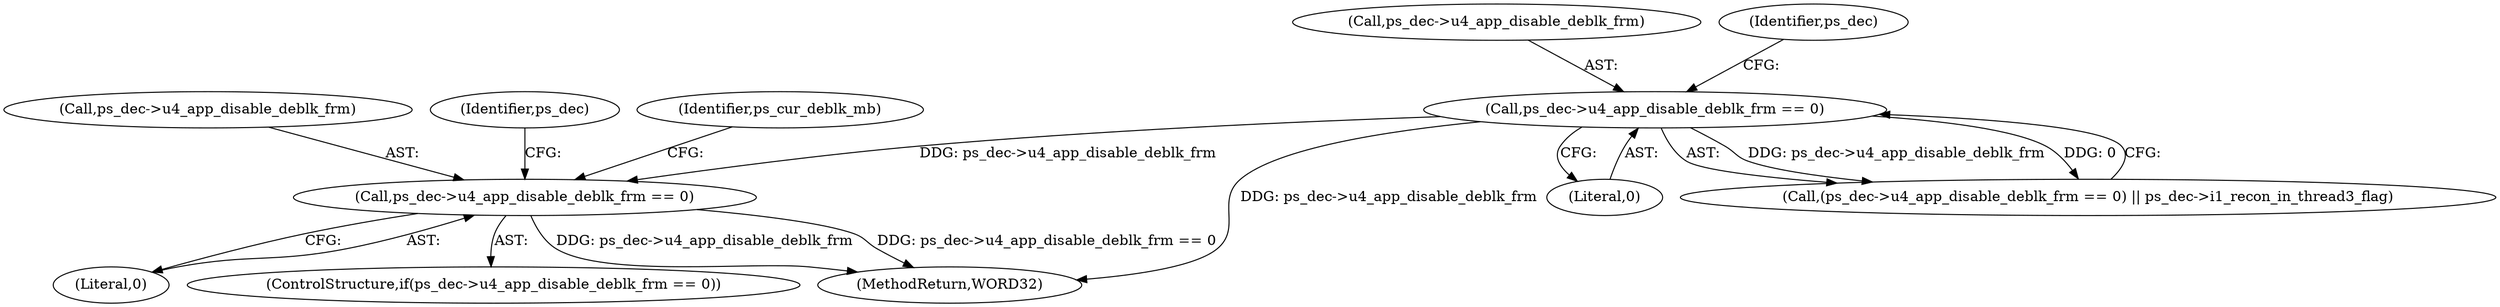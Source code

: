 digraph "0_Android_0b23c81c3dd9ec38f7e6806a3955fed1925541a0_1@pointer" {
"1001139" [label="(Call,ps_dec->u4_app_disable_deblk_frm == 0)"];
"1000480" [label="(Call,ps_dec->u4_app_disable_deblk_frm == 0)"];
"1001139" [label="(Call,ps_dec->u4_app_disable_deblk_frm == 0)"];
"1000481" [label="(Call,ps_dec->u4_app_disable_deblk_frm)"];
"1000486" [label="(Identifier,ps_dec)"];
"1001140" [label="(Call,ps_dec->u4_app_disable_deblk_frm)"];
"1000480" [label="(Call,ps_dec->u4_app_disable_deblk_frm == 0)"];
"1000484" [label="(Literal,0)"];
"1001156" [label="(Identifier,ps_dec)"];
"1001143" [label="(Literal,0)"];
"1000479" [label="(Call,(ps_dec->u4_app_disable_deblk_frm == 0) || ps_dec->i1_recon_in_thread3_flag)"];
"1001146" [label="(Identifier,ps_cur_deblk_mb)"];
"1001138" [label="(ControlStructure,if(ps_dec->u4_app_disable_deblk_frm == 0))"];
"1001422" [label="(MethodReturn,WORD32)"];
"1001139" -> "1001138"  [label="AST: "];
"1001139" -> "1001143"  [label="CFG: "];
"1001140" -> "1001139"  [label="AST: "];
"1001143" -> "1001139"  [label="AST: "];
"1001146" -> "1001139"  [label="CFG: "];
"1001156" -> "1001139"  [label="CFG: "];
"1001139" -> "1001422"  [label="DDG: ps_dec->u4_app_disable_deblk_frm"];
"1001139" -> "1001422"  [label="DDG: ps_dec->u4_app_disable_deblk_frm == 0"];
"1000480" -> "1001139"  [label="DDG: ps_dec->u4_app_disable_deblk_frm"];
"1000480" -> "1000479"  [label="AST: "];
"1000480" -> "1000484"  [label="CFG: "];
"1000481" -> "1000480"  [label="AST: "];
"1000484" -> "1000480"  [label="AST: "];
"1000486" -> "1000480"  [label="CFG: "];
"1000479" -> "1000480"  [label="CFG: "];
"1000480" -> "1001422"  [label="DDG: ps_dec->u4_app_disable_deblk_frm"];
"1000480" -> "1000479"  [label="DDG: ps_dec->u4_app_disable_deblk_frm"];
"1000480" -> "1000479"  [label="DDG: 0"];
}

